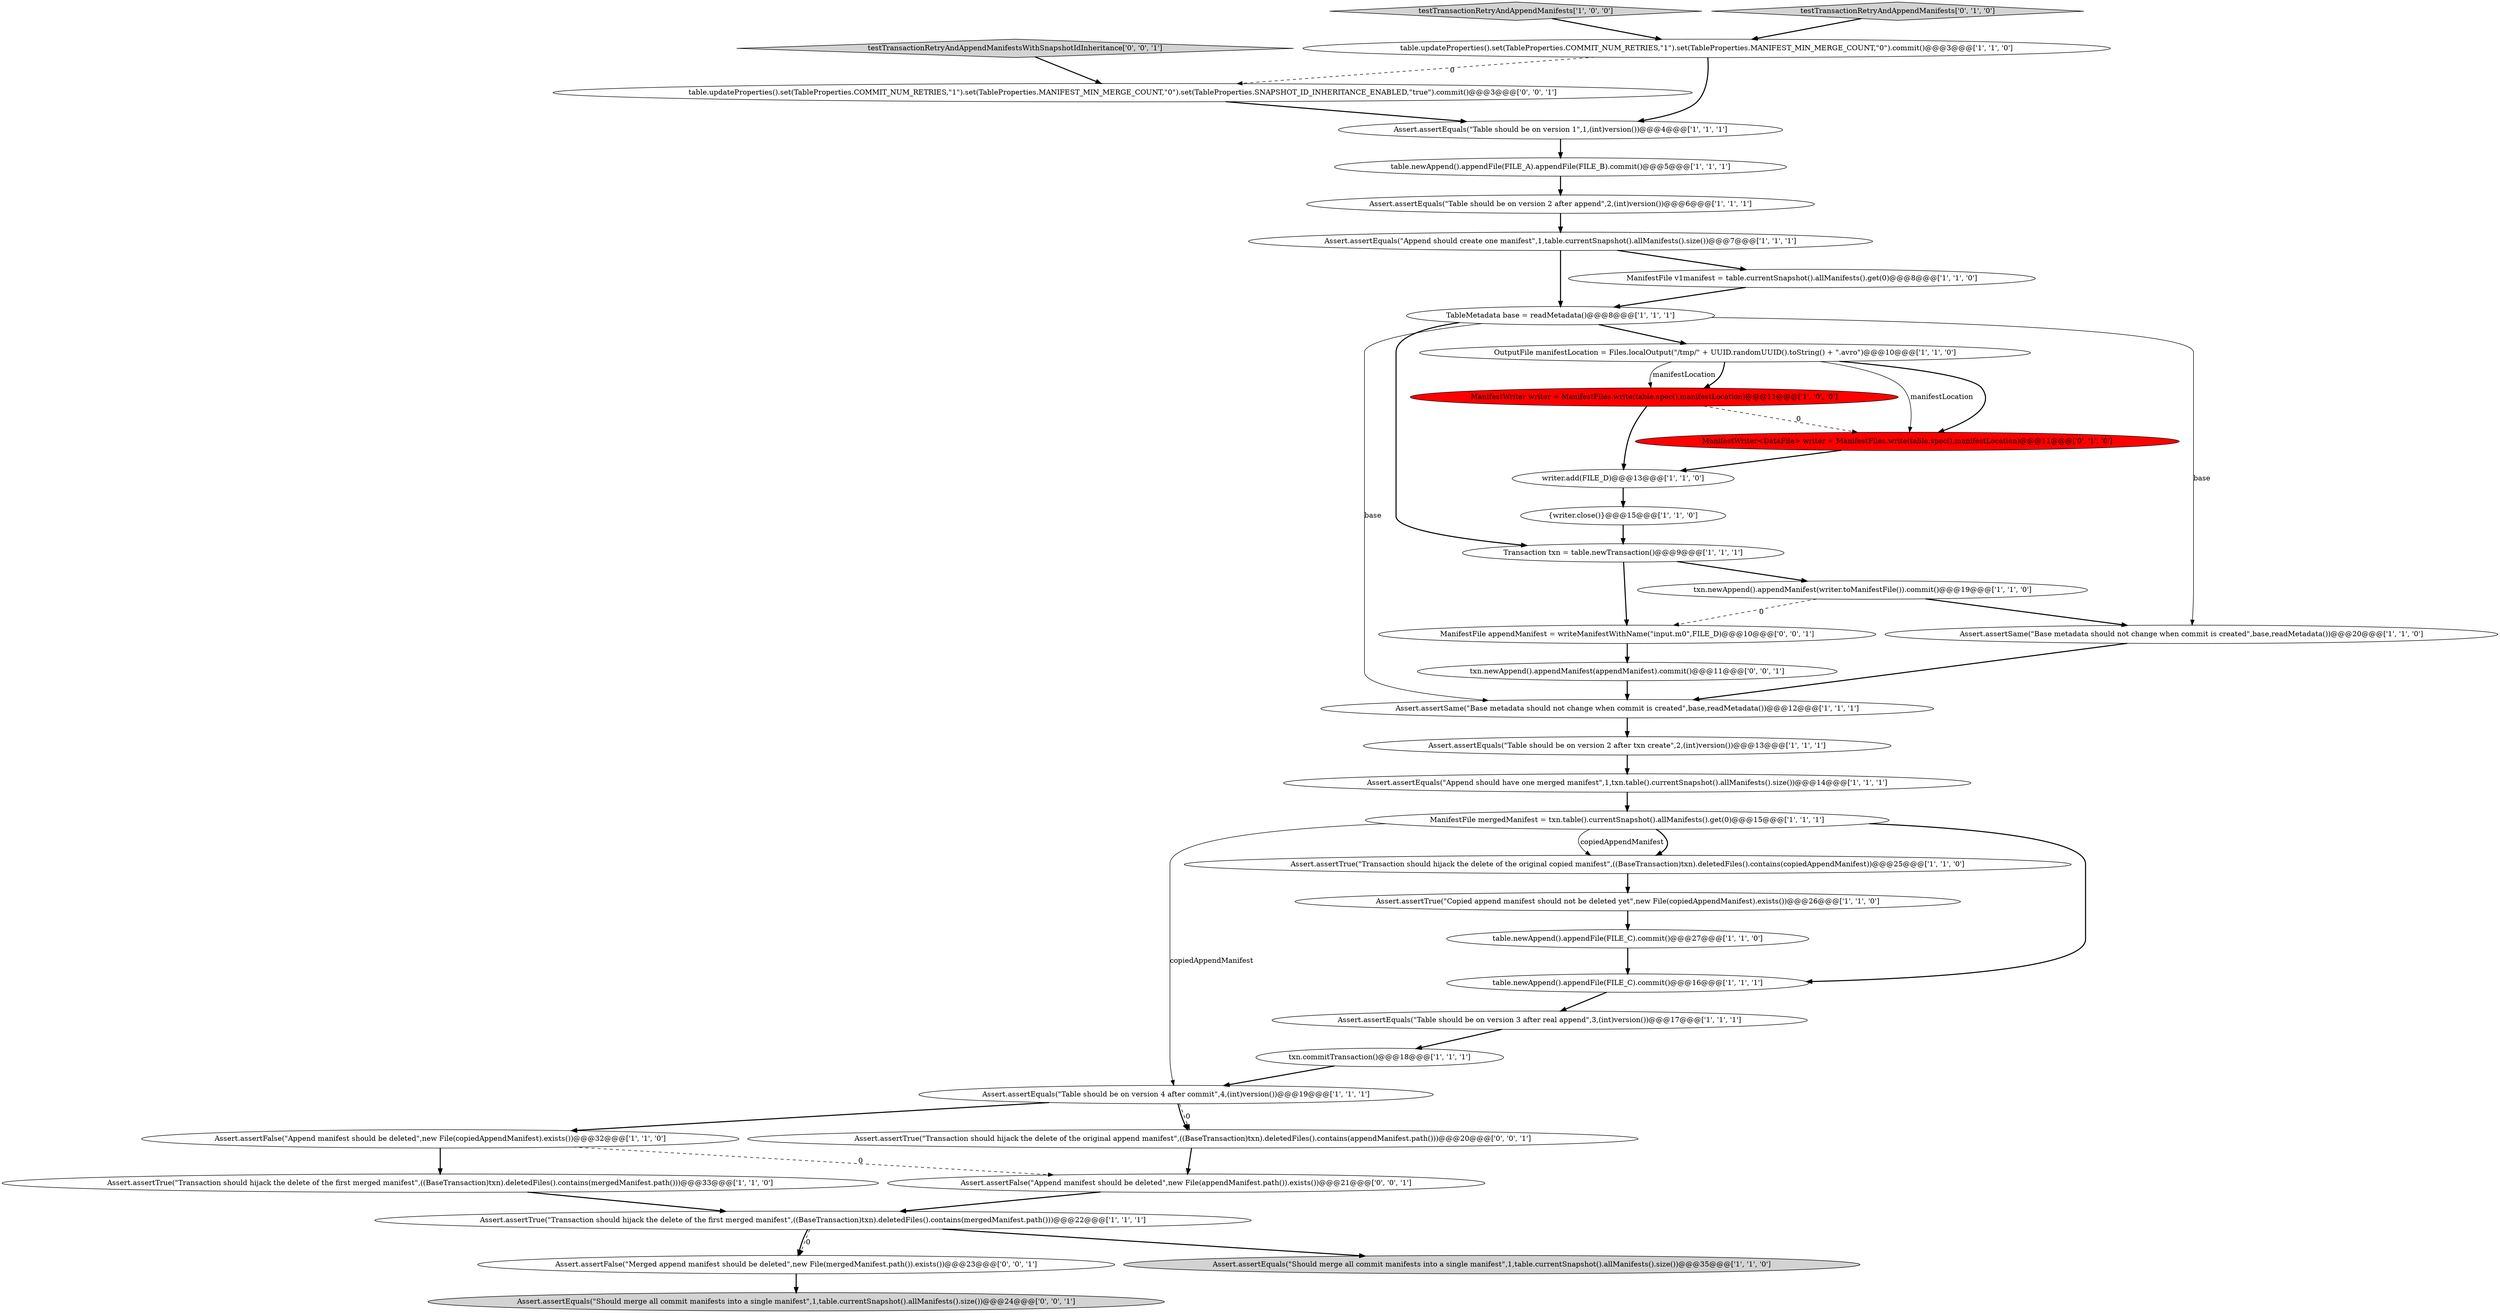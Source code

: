 digraph {
16 [style = filled, label = "Transaction txn = table.newTransaction()@@@9@@@['1', '1', '1']", fillcolor = white, shape = ellipse image = "AAA0AAABBB1BBB"];
20 [style = filled, label = "table.newAppend().appendFile(FILE_A).appendFile(FILE_B).commit()@@@5@@@['1', '1', '1']", fillcolor = white, shape = ellipse image = "AAA0AAABBB1BBB"];
39 [style = filled, label = "txn.newAppend().appendManifest(appendManifest).commit()@@@11@@@['0', '0', '1']", fillcolor = white, shape = ellipse image = "AAA0AAABBB3BBB"];
30 [style = filled, label = "ManifestWriter<DataFile> writer = ManifestFiles.write(table.spec(),manifestLocation)@@@11@@@['0', '1', '0']", fillcolor = red, shape = ellipse image = "AAA1AAABBB2BBB"];
19 [style = filled, label = "TableMetadata base = readMetadata()@@@8@@@['1', '1', '1']", fillcolor = white, shape = ellipse image = "AAA0AAABBB1BBB"];
9 [style = filled, label = "ManifestFile mergedManifest = txn.table().currentSnapshot().allManifests().get(0)@@@15@@@['1', '1', '1']", fillcolor = white, shape = ellipse image = "AAA0AAABBB1BBB"];
26 [style = filled, label = "Assert.assertTrue(\"Transaction should hijack the delete of the first merged manifest\",((BaseTransaction)txn).deletedFiles().contains(mergedManifest.path()))@@@22@@@['1', '1', '1']", fillcolor = white, shape = ellipse image = "AAA0AAABBB1BBB"];
3 [style = filled, label = "Assert.assertEquals(\"Table should be on version 3 after real append\",3,(int)version())@@@17@@@['1', '1', '1']", fillcolor = white, shape = ellipse image = "AAA0AAABBB1BBB"];
2 [style = filled, label = "testTransactionRetryAndAppendManifests['1', '0', '0']", fillcolor = lightgray, shape = diamond image = "AAA0AAABBB1BBB"];
32 [style = filled, label = "ManifestFile appendManifest = writeManifestWithName(\"input.m0\",FILE_D)@@@10@@@['0', '0', '1']", fillcolor = white, shape = ellipse image = "AAA0AAABBB3BBB"];
0 [style = filled, label = "Assert.assertFalse(\"Append manifest should be deleted\",new File(copiedAppendManifest).exists())@@@32@@@['1', '1', '0']", fillcolor = white, shape = ellipse image = "AAA0AAABBB1BBB"];
18 [style = filled, label = "Assert.assertSame(\"Base metadata should not change when commit is created\",base,readMetadata())@@@12@@@['1', '1', '1']", fillcolor = white, shape = ellipse image = "AAA0AAABBB1BBB"];
12 [style = filled, label = "Assert.assertEquals(\"Table should be on version 2 after txn create\",2,(int)version())@@@13@@@['1', '1', '1']", fillcolor = white, shape = ellipse image = "AAA0AAABBB1BBB"];
22 [style = filled, label = "OutputFile manifestLocation = Files.localOutput(\"/tmp/\" + UUID.randomUUID().toString() + \".avro\")@@@10@@@['1', '1', '0']", fillcolor = white, shape = ellipse image = "AAA0AAABBB1BBB"];
23 [style = filled, label = "ManifestWriter writer = ManifestFiles.write(table.spec(),manifestLocation)@@@11@@@['1', '0', '0']", fillcolor = red, shape = ellipse image = "AAA1AAABBB1BBB"];
21 [style = filled, label = "Assert.assertEquals(\"Table should be on version 4 after commit\",4,(int)version())@@@19@@@['1', '1', '1']", fillcolor = white, shape = ellipse image = "AAA0AAABBB1BBB"];
38 [style = filled, label = "Assert.assertFalse(\"Merged append manifest should be deleted\",new File(mergedManifest.path()).exists())@@@23@@@['0', '0', '1']", fillcolor = white, shape = ellipse image = "AAA0AAABBB3BBB"];
31 [style = filled, label = "testTransactionRetryAndAppendManifests['0', '1', '0']", fillcolor = lightgray, shape = diamond image = "AAA0AAABBB2BBB"];
7 [style = filled, label = "table.newAppend().appendFile(FILE_C).commit()@@@16@@@['1', '1', '1']", fillcolor = white, shape = ellipse image = "AAA0AAABBB1BBB"];
11 [style = filled, label = "ManifestFile v1manifest = table.currentSnapshot().allManifests().get(0)@@@8@@@['1', '1', '0']", fillcolor = white, shape = ellipse image = "AAA0AAABBB1BBB"];
37 [style = filled, label = "Assert.assertFalse(\"Append manifest should be deleted\",new File(appendManifest.path()).exists())@@@21@@@['0', '0', '1']", fillcolor = white, shape = ellipse image = "AAA0AAABBB3BBB"];
25 [style = filled, label = "writer.add(FILE_D)@@@13@@@['1', '1', '0']", fillcolor = white, shape = ellipse image = "AAA0AAABBB1BBB"];
34 [style = filled, label = "Assert.assertTrue(\"Transaction should hijack the delete of the original append manifest\",((BaseTransaction)txn).deletedFiles().contains(appendManifest.path()))@@@20@@@['0', '0', '1']", fillcolor = white, shape = ellipse image = "AAA0AAABBB3BBB"];
36 [style = filled, label = "table.updateProperties().set(TableProperties.COMMIT_NUM_RETRIES,\"1\").set(TableProperties.MANIFEST_MIN_MERGE_COUNT,\"0\").set(TableProperties.SNAPSHOT_ID_INHERITANCE_ENABLED,\"true\").commit()@@@3@@@['0', '0', '1']", fillcolor = white, shape = ellipse image = "AAA0AAABBB3BBB"];
33 [style = filled, label = "Assert.assertEquals(\"Should merge all commit manifests into a single manifest\",1,table.currentSnapshot().allManifests().size())@@@24@@@['0', '0', '1']", fillcolor = lightgray, shape = ellipse image = "AAA0AAABBB3BBB"];
1 [style = filled, label = "txn.newAppend().appendManifest(writer.toManifestFile()).commit()@@@19@@@['1', '1', '0']", fillcolor = white, shape = ellipse image = "AAA0AAABBB1BBB"];
10 [style = filled, label = "Assert.assertSame(\"Base metadata should not change when commit is created\",base,readMetadata())@@@20@@@['1', '1', '0']", fillcolor = white, shape = ellipse image = "AAA0AAABBB1BBB"];
6 [style = filled, label = "Assert.assertTrue(\"Copied append manifest should not be deleted yet\",new File(copiedAppendManifest).exists())@@@26@@@['1', '1', '0']", fillcolor = white, shape = ellipse image = "AAA0AAABBB1BBB"];
24 [style = filled, label = "Assert.assertEquals(\"Append should create one manifest\",1,table.currentSnapshot().allManifests().size())@@@7@@@['1', '1', '1']", fillcolor = white, shape = ellipse image = "AAA0AAABBB1BBB"];
8 [style = filled, label = "txn.commitTransaction()@@@18@@@['1', '1', '1']", fillcolor = white, shape = ellipse image = "AAA0AAABBB1BBB"];
14 [style = filled, label = "Assert.assertEquals(\"Should merge all commit manifests into a single manifest\",1,table.currentSnapshot().allManifests().size())@@@35@@@['1', '1', '0']", fillcolor = lightgray, shape = ellipse image = "AAA0AAABBB1BBB"];
15 [style = filled, label = "Assert.assertEquals(\"Table should be on version 2 after append\",2,(int)version())@@@6@@@['1', '1', '1']", fillcolor = white, shape = ellipse image = "AAA0AAABBB1BBB"];
13 [style = filled, label = "Assert.assertTrue(\"Transaction should hijack the delete of the first merged manifest\",((BaseTransaction)txn).deletedFiles().contains(mergedManifest.path()))@@@33@@@['1', '1', '0']", fillcolor = white, shape = ellipse image = "AAA0AAABBB1BBB"];
29 [style = filled, label = "Assert.assertEquals(\"Append should have one merged manifest\",1,txn.table().currentSnapshot().allManifests().size())@@@14@@@['1', '1', '1']", fillcolor = white, shape = ellipse image = "AAA0AAABBB1BBB"];
35 [style = filled, label = "testTransactionRetryAndAppendManifestsWithSnapshotIdInheritance['0', '0', '1']", fillcolor = lightgray, shape = diamond image = "AAA0AAABBB3BBB"];
17 [style = filled, label = "Assert.assertTrue(\"Transaction should hijack the delete of the original copied manifest\",((BaseTransaction)txn).deletedFiles().contains(copiedAppendManifest))@@@25@@@['1', '1', '0']", fillcolor = white, shape = ellipse image = "AAA0AAABBB1BBB"];
4 [style = filled, label = "Assert.assertEquals(\"Table should be on version 1\",1,(int)version())@@@4@@@['1', '1', '1']", fillcolor = white, shape = ellipse image = "AAA0AAABBB1BBB"];
5 [style = filled, label = "{writer.close()}@@@15@@@['1', '1', '0']", fillcolor = white, shape = ellipse image = "AAA0AAABBB1BBB"];
28 [style = filled, label = "table.updateProperties().set(TableProperties.COMMIT_NUM_RETRIES,\"1\").set(TableProperties.MANIFEST_MIN_MERGE_COUNT,\"0\").commit()@@@3@@@['1', '1', '0']", fillcolor = white, shape = ellipse image = "AAA0AAABBB1BBB"];
27 [style = filled, label = "table.newAppend().appendFile(FILE_C).commit()@@@27@@@['1', '1', '0']", fillcolor = white, shape = ellipse image = "AAA0AAABBB1BBB"];
10->18 [style = bold, label=""];
19->10 [style = solid, label="base"];
23->25 [style = bold, label=""];
24->19 [style = bold, label=""];
0->37 [style = dashed, label="0"];
0->13 [style = bold, label=""];
21->0 [style = bold, label=""];
21->34 [style = dashed, label="0"];
37->26 [style = bold, label=""];
17->6 [style = bold, label=""];
26->38 [style = dashed, label="0"];
29->9 [style = bold, label=""];
36->4 [style = bold, label=""];
21->34 [style = bold, label=""];
26->14 [style = bold, label=""];
18->12 [style = bold, label=""];
30->25 [style = bold, label=""];
9->17 [style = bold, label=""];
16->32 [style = bold, label=""];
11->19 [style = bold, label=""];
9->7 [style = bold, label=""];
1->32 [style = dashed, label="0"];
22->23 [style = bold, label=""];
22->30 [style = bold, label=""];
7->3 [style = bold, label=""];
22->23 [style = solid, label="manifestLocation"];
19->16 [style = bold, label=""];
39->18 [style = bold, label=""];
5->16 [style = bold, label=""];
26->38 [style = bold, label=""];
6->27 [style = bold, label=""];
12->29 [style = bold, label=""];
34->37 [style = bold, label=""];
16->1 [style = bold, label=""];
9->21 [style = solid, label="copiedAppendManifest"];
13->26 [style = bold, label=""];
28->36 [style = dashed, label="0"];
24->11 [style = bold, label=""];
3->8 [style = bold, label=""];
15->24 [style = bold, label=""];
27->7 [style = bold, label=""];
22->30 [style = solid, label="manifestLocation"];
4->20 [style = bold, label=""];
23->30 [style = dashed, label="0"];
8->21 [style = bold, label=""];
25->5 [style = bold, label=""];
9->17 [style = solid, label="copiedAppendManifest"];
32->39 [style = bold, label=""];
19->18 [style = solid, label="base"];
31->28 [style = bold, label=""];
35->36 [style = bold, label=""];
38->33 [style = bold, label=""];
1->10 [style = bold, label=""];
20->15 [style = bold, label=""];
19->22 [style = bold, label=""];
2->28 [style = bold, label=""];
28->4 [style = bold, label=""];
}
